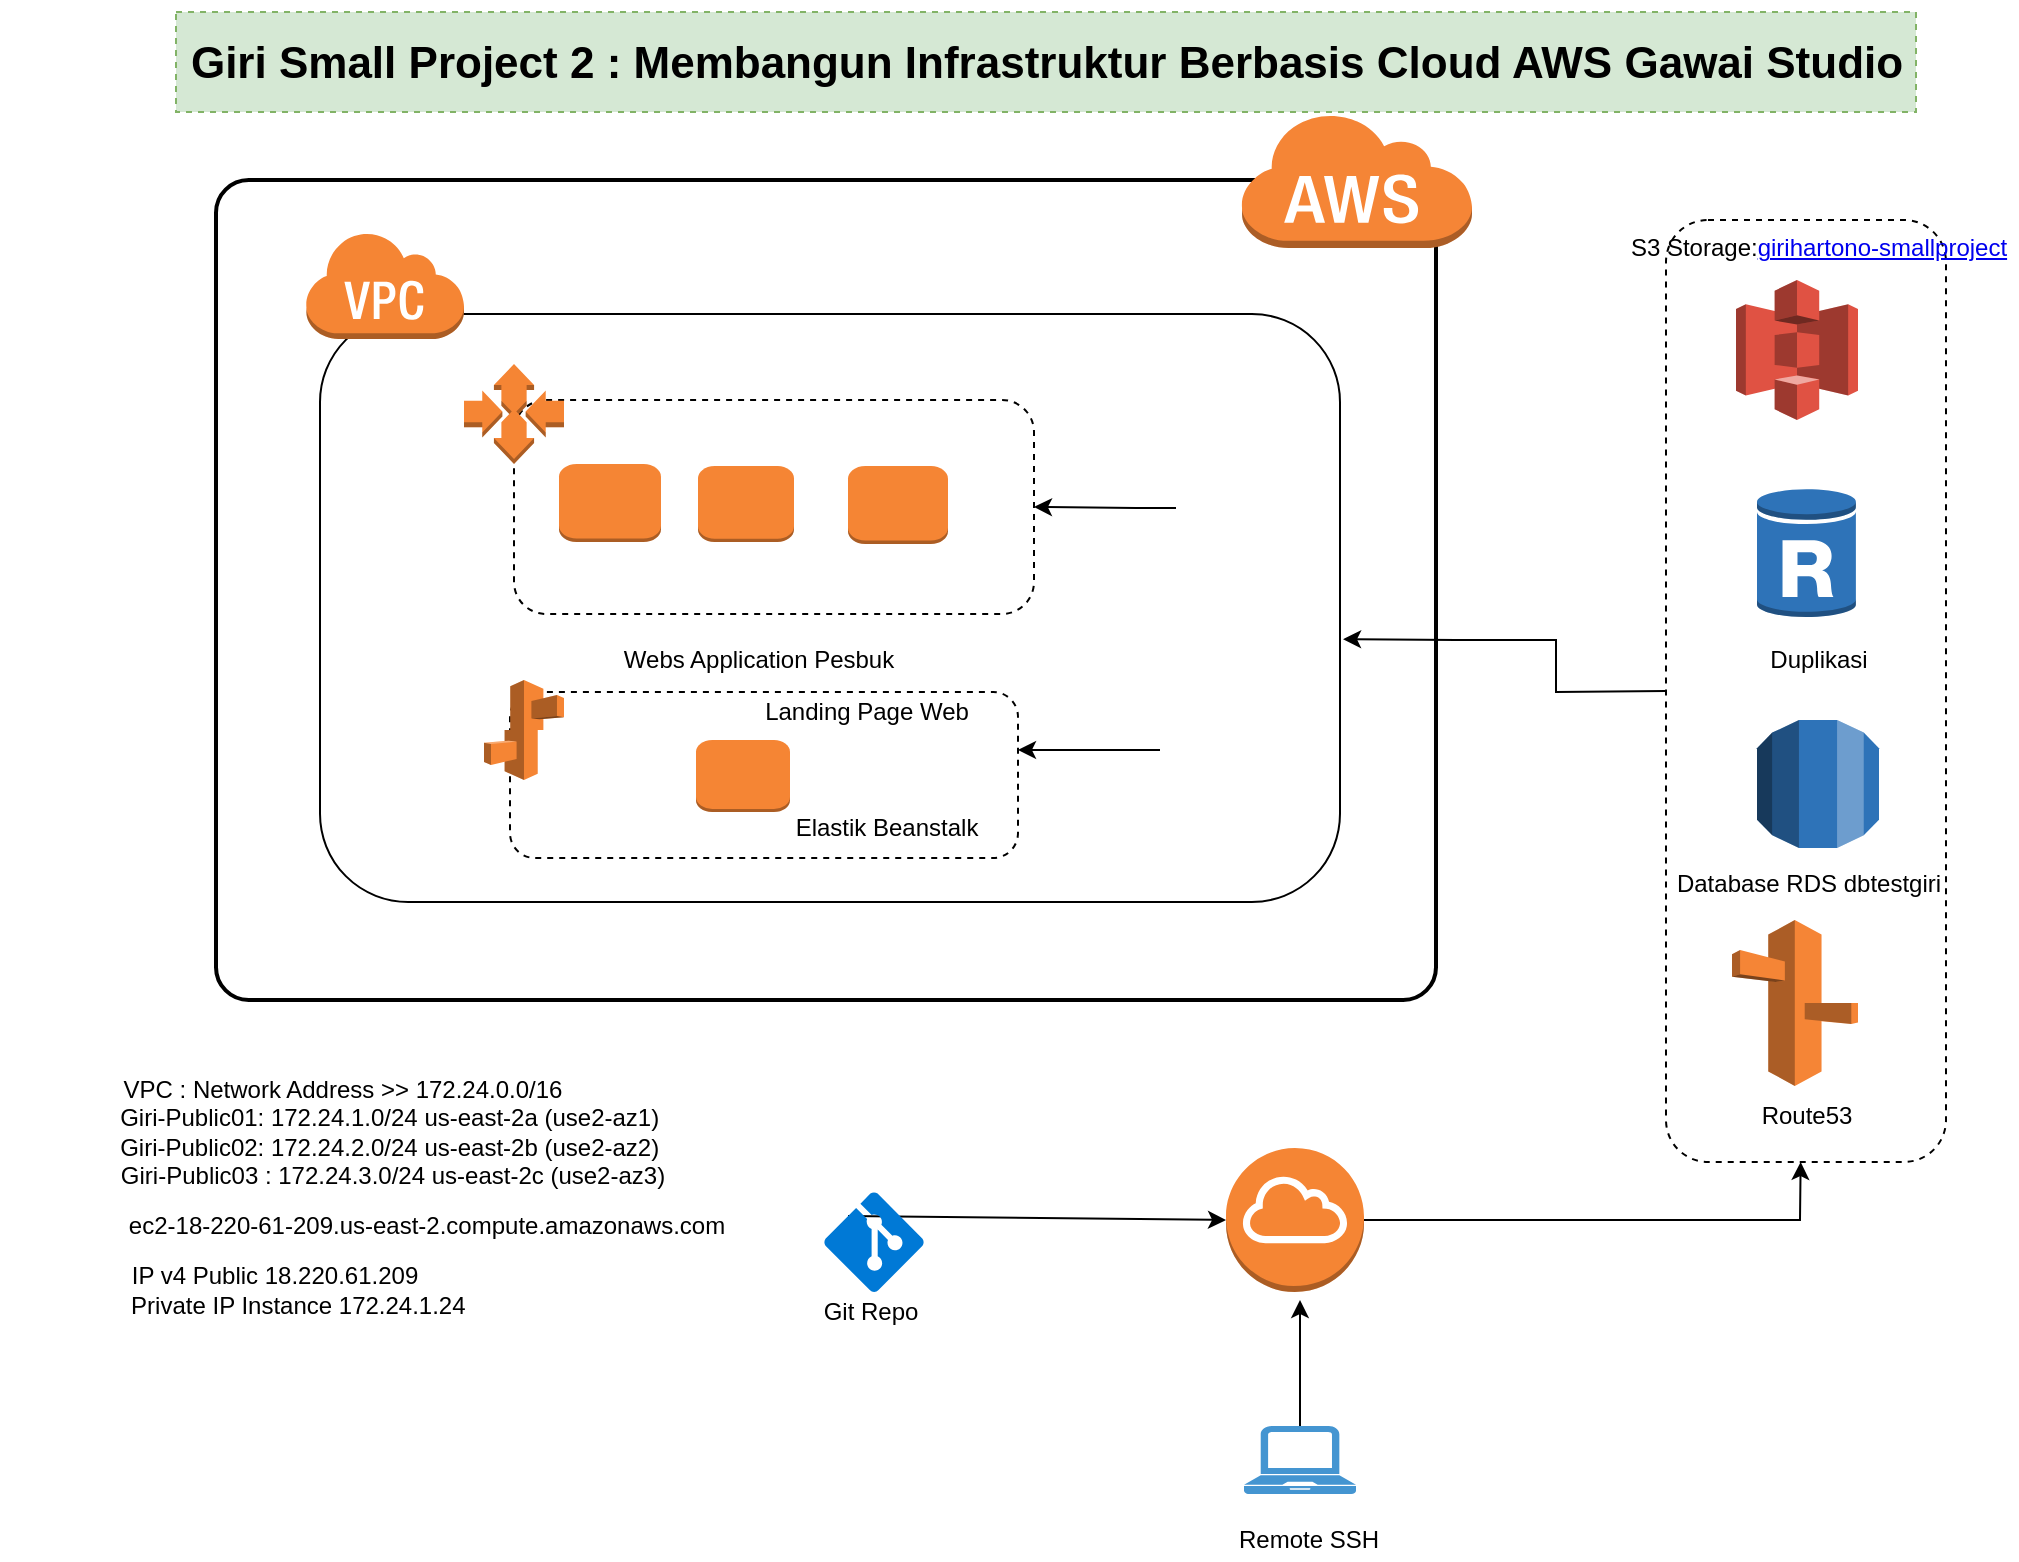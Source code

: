<mxfile version="10.3.8" type="github"><diagram name="Page-1" id="75ae5057-2f1f-a65a-41a6-c58fb5237df7"><mxGraphModel dx="840" dy="490" grid="1" gridSize="10" guides="1" tooltips="1" connect="1" arrows="1" fold="1" page="1" pageScale="1" pageWidth="1100" pageHeight="850" background="#ffffff" math="0" shadow="0"><root><mxCell id="0"/><mxCell id="1" parent="0"/><mxCell id="ND-LInS0EU-IegXa58L7-18" value="" style="rounded=1;whiteSpace=wrap;html=1;dashed=1;fillColor=none;" parent="1" vertex="1"><mxGeometry x="309" y="250" width="260" height="107" as="geometry"/></mxCell><mxCell id="ND-LInS0EU-IegXa58L7-43" value="" style="rounded=1;whiteSpace=wrap;html=1;dashed=1;fillColor=none;" parent="1" vertex="1"><mxGeometry x="307" y="396" width="254" height="83" as="geometry"/></mxCell><mxCell id="ND-LInS0EU-IegXa58L7-24" value="" style="rounded=1;whiteSpace=wrap;html=1;dashed=1;fillColor=none;strokeColor=none;" parent="1" vertex="1"><mxGeometry x="211.5" y="214" width="491" height="262" as="geometry"/></mxCell><mxCell id="6d17579d09794128-4" value="" style="rounded=1;arcSize=4;dashed=0;strokeColor=#000000;fillColor=none;gradientColor=none;strokeWidth=2;shadow=0;comic=0;fontFamily=Verdana;fontSize=12;fontColor=#000000;html=1;" parent="1" vertex="1"><mxGeometry x="160" y="140" width="610" height="410" as="geometry"/></mxCell><mxCell id="ND-LInS0EU-IegXa58L7-17" value="" style="rounded=1;whiteSpace=wrap;html=1;fillColor=none;" parent="1" vertex="1"><mxGeometry x="212" y="207" width="510" height="294" as="geometry"/></mxCell><mxCell id="ND-LInS0EU-IegXa58L7-32" style="edgeStyle=none;rounded=0;orthogonalLoop=1;jettySize=auto;html=1;entryX=1.003;entryY=0.553;entryDx=0;entryDy=0;entryPerimeter=0;exitX=0;exitY=0.5;exitDx=0;exitDy=0;" parent="1" source="ND-LInS0EU-IegXa58L7-22" target="ND-LInS0EU-IegXa58L7-17" edge="1"><mxGeometry relative="1" as="geometry"><mxPoint x="830" y="390" as="sourcePoint"/><mxPoint x="730" y="330" as="targetPoint"/><Array as="points"><mxPoint x="830" y="396"/><mxPoint x="830" y="370"/><mxPoint x="780" y="370"/></Array></mxGeometry></mxCell><mxCell id="ND-LInS0EU-IegXa58L7-41" value="Webs Application Pesbuk" style="text;html=1;resizable=0;points=[];align=center;verticalAlign=middle;labelBackgroundColor=#ffffff;" parent="ND-LInS0EU-IegXa58L7-32" vertex="1" connectable="0"><mxGeometry x="0.667" y="-3" relative="1" as="geometry"><mxPoint x="-323.5" y="13" as="offset"/></mxGeometry></mxCell><mxCell id="ND-LInS0EU-IegXa58L7-22" value="" style="rounded=1;whiteSpace=wrap;html=1;dashed=1;fillColor=none;" parent="1" vertex="1"><mxGeometry x="885" y="160" width="140" height="471" as="geometry"/></mxCell><mxCell id="ND-LInS0EU-IegXa58L7-6" value="" style="outlineConnect=0;dashed=0;verticalLabelPosition=bottom;verticalAlign=top;align=center;html=1;shape=mxgraph.aws3.route_53;fillColor=#F58536;gradientColor=none;" parent="1" vertex="1"><mxGeometry x="918" y="510" width="63" height="83" as="geometry"/></mxCell><mxCell id="ND-LInS0EU-IegXa58L7-7" value="" style="dashed=0;html=1;shape=mxgraph.aws3.cloud;fillColor=#F58536;gradientColor=none;dashed=0;rounded=1;shadow=0;comic=0;strokeColor=#E6E6E6;strokeWidth=6;fontFamily=Verdana;fontSize=12;fontColor=#000000;" parent="1" vertex="1"><mxGeometry x="672" y="106" width="116" height="68" as="geometry"/></mxCell><mxCell id="ND-LInS0EU-IegXa58L7-9" value="" style="outlineConnect=0;dashed=0;verticalLabelPosition=bottom;verticalAlign=top;align=center;html=1;shape=mxgraph.aws3.rds_db_instance_read_replica;fillColor=#2E73B8;gradientColor=none;" parent="1" vertex="1"><mxGeometry x="930.5" y="293.5" width="49.5" height="66" as="geometry"/></mxCell><mxCell id="ND-LInS0EU-IegXa58L7-10" value="" style="outlineConnect=0;dashed=0;verticalLabelPosition=bottom;verticalAlign=top;align=center;html=1;shape=mxgraph.aws3.rds;fillColor=#2E73B8;gradientColor=none;" parent="1" vertex="1"><mxGeometry x="930.5" y="410" width="61" height="64" as="geometry"/></mxCell><mxCell id="ND-LInS0EU-IegXa58L7-11" value="" style="outlineConnect=0;dashed=0;verticalLabelPosition=bottom;verticalAlign=top;align=center;html=1;shape=mxgraph.aws3.s3;fillColor=#E05243;gradientColor=none;" parent="1" vertex="1"><mxGeometry x="920" y="190" width="61" height="70" as="geometry"/></mxCell><mxCell id="ND-LInS0EU-IegXa58L7-13" value="" style="outlineConnect=0;dashed=0;verticalLabelPosition=bottom;verticalAlign=top;align=center;html=1;shape=mxgraph.aws3.virtual_private_cloud;fillColor=#F58534;gradientColor=none;" parent="1" vertex="1"><mxGeometry x="204.5" y="165.5" width="79.5" height="54" as="geometry"/></mxCell><mxCell id="ND-LInS0EU-IegXa58L7-36" style="edgeStyle=none;rounded=0;orthogonalLoop=1;jettySize=auto;html=1;" parent="1" source="ND-LInS0EU-IegXa58L7-14" target="ND-LInS0EU-IegXa58L7-22" edge="1"><mxGeometry relative="1" as="geometry"><Array as="points"><mxPoint x="952" y="660"/></Array></mxGeometry></mxCell><mxCell id="ND-LInS0EU-IegXa58L7-14" value="" style="outlineConnect=0;dashed=0;verticalLabelPosition=bottom;verticalAlign=top;align=center;html=1;shape=mxgraph.aws3.internet_gateway;fillColor=#F58534;gradientColor=none;" parent="1" vertex="1"><mxGeometry x="665" y="624" width="69" height="72" as="geometry"/></mxCell><mxCell id="ND-LInS0EU-IegXa58L7-15" value="" style="outlineConnect=0;dashed=0;verticalLabelPosition=bottom;verticalAlign=top;align=center;html=1;shape=mxgraph.aws3.elastic_beanstalk;fillColor=#F58534;gradientColor=none;" parent="1" vertex="1"><mxGeometry x="294" y="390" width="40" height="50" as="geometry"/></mxCell><mxCell id="ND-LInS0EU-IegXa58L7-31" style="edgeStyle=none;rounded=0;orthogonalLoop=1;jettySize=auto;html=1;entryX=1;entryY=0.5;entryDx=0;entryDy=0;" parent="1" target="ND-LInS0EU-IegXa58L7-18" edge="1"><mxGeometry relative="1" as="geometry"><mxPoint x="640" y="304" as="sourcePoint"/><Array as="points"><mxPoint x="620" y="304"/></Array></mxGeometry></mxCell><mxCell id="ND-LInS0EU-IegXa58L7-20" value="" style="shape=image;html=1;verticalAlign=top;verticalLabelPosition=bottom;labelBackgroundColor=#ffffff;imageAspect=0;aspect=fixed;image=https://cdn2.iconfinder.com/data/icons/amazon-aws-stencils/100/Compute__Networking_copy_Elastic_Load_Balancing-128.png;dashed=1;fillColor=none;rotation=-180;" parent="1" vertex="1"><mxGeometry x="615.5" y="259.5" width="84" height="84" as="geometry"/></mxCell><mxCell id="ND-LInS0EU-IegXa58L7-2" value="" style="outlineConnect=0;dashed=0;verticalLabelPosition=bottom;verticalAlign=top;align=center;html=1;shape=mxgraph.aws3.instance;fillColor=#F58534;gradientColor=none;" parent="1" vertex="1"><mxGeometry x="331.5" y="282" width="51" height="39" as="geometry"/></mxCell><mxCell id="ND-LInS0EU-IegXa58L7-3" value="" style="outlineConnect=0;dashed=0;verticalLabelPosition=bottom;verticalAlign=top;align=center;html=1;shape=mxgraph.aws3.instance;fillColor=#F58534;gradientColor=none;" parent="1" vertex="1"><mxGeometry x="401" y="283" width="48" height="38" as="geometry"/></mxCell><mxCell id="ND-LInS0EU-IegXa58L7-4" value="" style="outlineConnect=0;dashed=0;verticalLabelPosition=bottom;verticalAlign=top;align=center;html=1;shape=mxgraph.aws3.instance;fillColor=#F58534;gradientColor=none;" parent="1" vertex="1"><mxGeometry x="476" y="283" width="50" height="39" as="geometry"/></mxCell><mxCell id="ND-LInS0EU-IegXa58L7-25" value="" style="outlineConnect=0;dashed=0;verticalLabelPosition=bottom;verticalAlign=top;align=center;html=1;shape=mxgraph.aws3.auto_scaling;fillColor=#F58534;gradientColor=none;" parent="1" vertex="1"><mxGeometry x="284" y="232" width="50" height="50" as="geometry"/></mxCell><mxCell id="ND-LInS0EU-IegXa58L7-35" style="edgeStyle=none;rounded=0;orthogonalLoop=1;jettySize=auto;html=1;exitX=0.24;exitY=0.24;exitDx=0;exitDy=0;exitPerimeter=0;entryX=0;entryY=0.5;entryDx=0;entryDy=0;entryPerimeter=0;" parent="1" source="ND-LInS0EU-IegXa58L7-33" target="ND-LInS0EU-IegXa58L7-14" edge="1"><mxGeometry relative="1" as="geometry"/></mxCell><mxCell id="ND-LInS0EU-IegXa58L7-33" value="" style="shadow=0;dashed=0;html=1;strokeColor=none;fillColor=#0079D6;labelPosition=center;verticalLabelPosition=bottom;verticalAlign=top;align=center;shape=mxgraph.azure.git_repository;" parent="1" vertex="1"><mxGeometry x="464" y="646" width="50" height="50" as="geometry"/></mxCell><mxCell id="ND-LInS0EU-IegXa58L7-37" value="S3 Storage:&lt;a href=&quot;https://s3.console.aws.amazon.com/s3/&quot;&gt;girihartono-smallproject&lt;/a&gt;" style="text;html=1;resizable=0;autosize=1;align=center;verticalAlign=middle;points=[];fillColor=none;strokeColor=none;rounded=0;dashed=1;" parent="1" vertex="1"><mxGeometry x="860.5" y="164" width="200" height="20" as="geometry"/></mxCell><mxCell id="ND-LInS0EU-IegXa58L7-38" value="Database RDS dbtestgiri" style="text;html=1;resizable=0;autosize=1;align=center;verticalAlign=middle;points=[];fillColor=none;strokeColor=none;rounded=0;dashed=1;" parent="1" vertex="1"><mxGeometry x="880.5" y="482" width="150" height="20" as="geometry"/></mxCell><mxCell id="ND-LInS0EU-IegXa58L7-39" value="Route53" style="text;html=1;resizable=0;autosize=1;align=center;verticalAlign=middle;points=[];fillColor=none;strokeColor=none;rounded=0;dashed=1;" parent="1" vertex="1"><mxGeometry x="925" y="597.5" width="60" height="20" as="geometry"/></mxCell><mxCell id="ND-LInS0EU-IegXa58L7-40" value="Duplikasi" style="text;html=1;resizable=0;autosize=1;align=center;verticalAlign=middle;points=[];fillColor=none;strokeColor=none;rounded=0;dashed=1;" parent="1" vertex="1"><mxGeometry x="930.5" y="370" width="60" height="20" as="geometry"/></mxCell><mxCell id="ND-LInS0EU-IegXa58L7-44" value="" style="outlineConnect=0;dashed=0;verticalLabelPosition=bottom;verticalAlign=top;align=center;html=1;shape=mxgraph.aws3.instance;fillColor=#F58534;gradientColor=none;" parent="1" vertex="1"><mxGeometry x="400" y="420" width="47" height="36" as="geometry"/></mxCell><mxCell id="ND-LInS0EU-IegXa58L7-45" value="Elastik Beanstalk" style="text;html=1;resizable=0;autosize=1;align=center;verticalAlign=middle;points=[];fillColor=none;strokeColor=none;rounded=0;dashed=1;" parent="1" vertex="1"><mxGeometry x="440" y="454" width="110" height="20" as="geometry"/></mxCell><mxCell id="ND-LInS0EU-IegXa58L7-50" value="" style="shape=image;html=1;verticalAlign=top;verticalLabelPosition=bottom;labelBackgroundColor=#ffffff;imageAspect=0;aspect=fixed;image=https://cdn2.iconfinder.com/data/icons/amazon-aws-stencils/100/Compute__Networking_copy_Elastic_Load_Balancing-128.png;dashed=1;fillColor=none;rotation=-180;" parent="1" vertex="1"><mxGeometry x="618.5" y="383" width="84" height="84" as="geometry"/></mxCell><mxCell id="ND-LInS0EU-IegXa58L7-51" style="edgeStyle=none;rounded=0;orthogonalLoop=1;jettySize=auto;html=1;entryX=1;entryY=0.5;entryDx=0;entryDy=0;" parent="1" edge="1"><mxGeometry relative="1" as="geometry"><mxPoint x="632" y="425" as="sourcePoint"/><mxPoint x="561" y="425" as="targetPoint"/><Array as="points"><mxPoint x="612" y="425"/></Array></mxGeometry></mxCell><mxCell id="ND-LInS0EU-IegXa58L7-54" style="edgeStyle=none;rounded=0;orthogonalLoop=1;jettySize=auto;html=1;" parent="1" source="ND-LInS0EU-IegXa58L7-53" edge="1"><mxGeometry relative="1" as="geometry"><mxPoint x="702" y="700" as="targetPoint"/></mxGeometry></mxCell><mxCell id="ND-LInS0EU-IegXa58L7-53" value="" style="shadow=0;dashed=0;html=1;strokeColor=none;fillColor=#4495D1;labelPosition=center;verticalLabelPosition=bottom;verticalAlign=top;align=center;outlineConnect=0;shape=mxgraph.veeam.laptop;" parent="1" vertex="1"><mxGeometry x="674" y="763" width="56" height="34" as="geometry"/></mxCell><mxCell id="ND-LInS0EU-IegXa58L7-55" value="Remote SSH" style="text;html=1;resizable=0;autosize=1;align=center;verticalAlign=middle;points=[];fillColor=none;strokeColor=none;rounded=0;dashed=1;" parent="1" vertex="1"><mxGeometry x="660.5" y="810" width="90" height="20" as="geometry"/></mxCell><mxCell id="ND-LInS0EU-IegXa58L7-56" value="Git Repo" style="text;html=1;resizable=0;autosize=1;align=center;verticalAlign=middle;points=[];fillColor=none;strokeColor=none;rounded=0;dashed=1;" parent="1" vertex="1"><mxGeometry x="457" y="696" width="60" height="20" as="geometry"/></mxCell><mxCell id="ND-LInS0EU-IegXa58L7-57" value="VPC : Network Address &amp;gt;&amp;gt;&amp;nbsp;&lt;span&gt;172.24.0.0/16&lt;br&gt;&lt;/span&gt;&amp;nbsp; &amp;nbsp; &amp;nbsp; &amp;nbsp; &amp;nbsp; &amp;nbsp; &amp;nbsp; Giri-Public01: 172.24.1.0/24&amp;nbsp;us-east-2a (use2-az1)&lt;br&gt;&amp;nbsp; &amp;nbsp; &amp;nbsp; &amp;nbsp; &amp;nbsp; &amp;nbsp; &amp;nbsp; Giri-Public02: 172.24.2.0/24&amp;nbsp;us-east-2b (use2-az2)&lt;br&gt;&amp;nbsp; &amp;nbsp; &amp;nbsp; &amp;nbsp; &amp;nbsp; &amp;nbsp; &amp;nbsp; &amp;nbsp;Giri-Public03 : 172.24.3.0/24&amp;nbsp;us-east-2c (use2-az3)&lt;span&gt;&lt;br&gt;&lt;/span&gt;" style="text;html=1;resizable=0;autosize=1;align=center;verticalAlign=middle;points=[];fillColor=none;strokeColor=none;rounded=0;dashed=1;" parent="1" vertex="1"><mxGeometry x="52.5" y="586" width="340" height="60" as="geometry"/></mxCell><mxCell id="ND-LInS0EU-IegXa58L7-62" value="&lt;span&gt;ec2-18-220-61-209.us-east-2.compute.amazonaws.com&lt;/span&gt;" style="text;html=1;resizable=0;autosize=1;align=center;verticalAlign=middle;points=[];fillColor=none;strokeColor=none;rounded=0;dashed=1;" parent="1" vertex="1"><mxGeometry x="110" y="653" width="310" height="20" as="geometry"/></mxCell><mxCell id="ND-LInS0EU-IegXa58L7-63" value="&lt;span&gt;IP v4 Public 18.220.61.209&lt;br&gt;&lt;/span&gt;&amp;nbsp; &amp;nbsp; &amp;nbsp; &amp;nbsp;Private IP Instance 172.24.1.24&lt;span&gt;&lt;br&gt;&lt;/span&gt;" style="text;html=1;resizable=0;autosize=1;align=center;verticalAlign=middle;points=[];fillColor=none;strokeColor=none;rounded=0;dashed=1;" parent="1" vertex="1"><mxGeometry x="84" y="680" width="210" height="30" as="geometry"/></mxCell><mxCell id="ND-LInS0EU-IegXa58L7-65" value="Landing Page Web" style="text;html=1;resizable=0;autosize=1;align=center;verticalAlign=middle;points=[];fillColor=none;strokeColor=none;rounded=0;dashed=1;" parent="1" vertex="1"><mxGeometry x="425" y="396" width="120" height="20" as="geometry"/></mxCell><mxCell id="ND-LInS0EU-IegXa58L7-66" value="&lt;h1&gt;&lt;b&gt;&lt;font style=&quot;font-size: 22px&quot;&gt;Giri Small Project 2 :&amp;nbsp;Membangun Infrastruktur Berbasis Cloud AWS Gawai Studio&lt;/font&gt;&lt;/b&gt;&lt;/h1&gt;" style="text;html=1;resizable=0;autosize=1;align=center;verticalAlign=middle;points=[];fillColor=#d5e8d4;strokeColor=#82b366;rounded=0;dashed=1;" parent="1" vertex="1"><mxGeometry x="140" y="56" width="870" height="50" as="geometry"/></mxCell></root></mxGraphModel></diagram></mxfile>